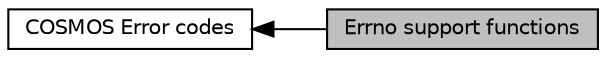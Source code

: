 digraph "Errno support functions"
{
  edge [fontname="Helvetica",fontsize="10",labelfontname="Helvetica",labelfontsize="10"];
  node [fontname="Helvetica",fontsize="10",shape=record];
  rankdir=LR;
  Node0 [label="Errno support functions",height=0.2,width=0.4,color="black", fillcolor="grey75", style="filled", fontcolor="black"];
  Node1 [label="COSMOS Error codes",height=0.2,width=0.4,color="black", fillcolor="white", style="filled",URL="$group__error.html"];
  Node1->Node0 [shape=plaintext, dir="back", style="solid"];
}
